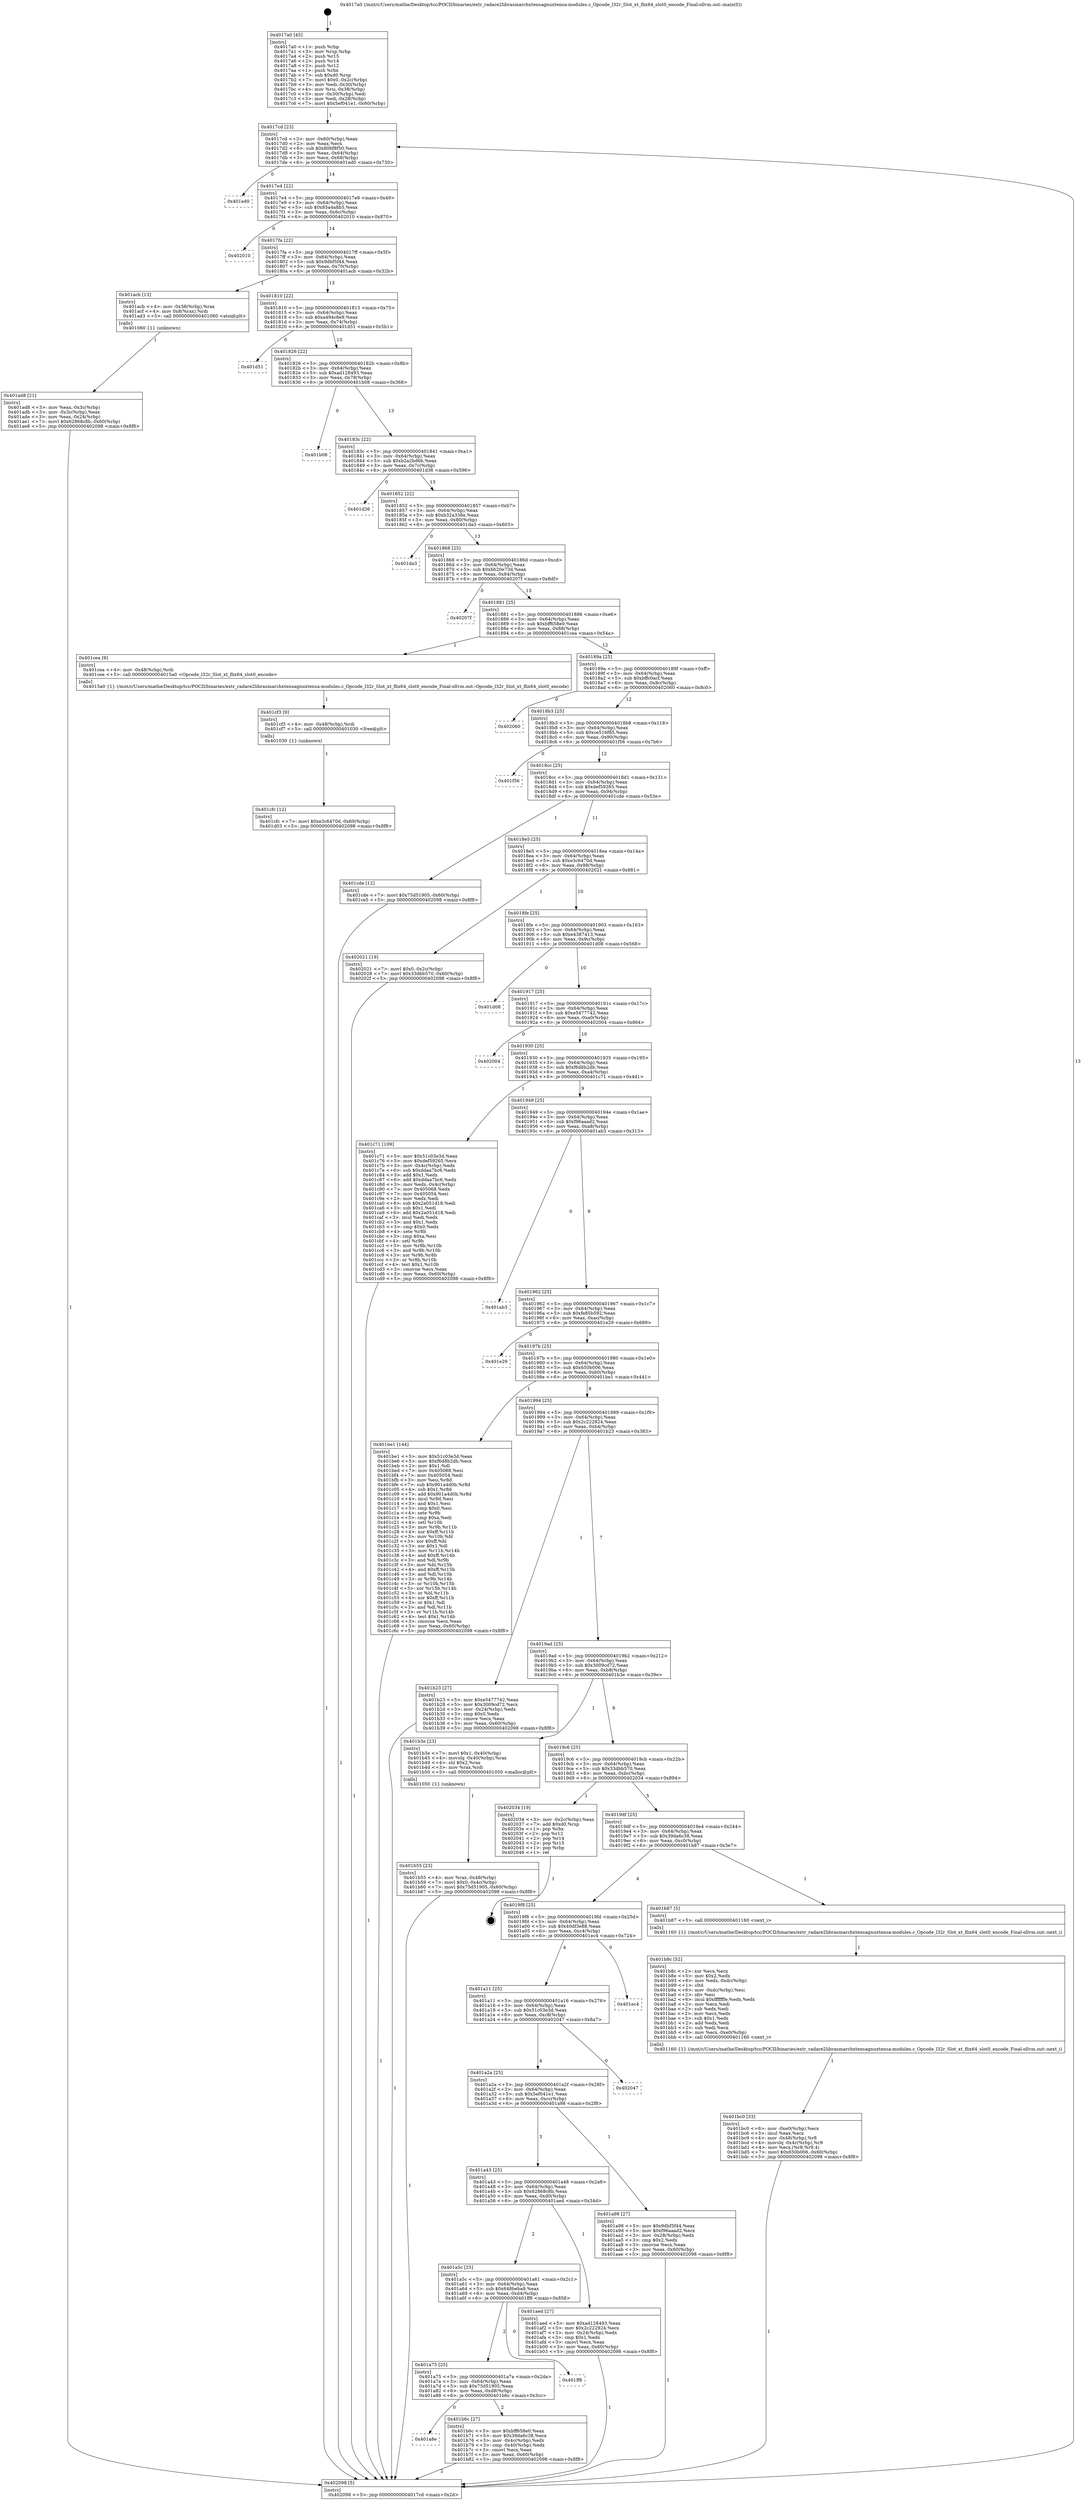 digraph "0x4017a0" {
  label = "0x4017a0 (/mnt/c/Users/mathe/Desktop/tcc/POCII/binaries/extr_radare2librasmarchxtensagnuxtensa-modules.c_Opcode_l32r_Slot_xt_flix64_slot0_encode_Final-ollvm.out::main(0))"
  labelloc = "t"
  node[shape=record]

  Entry [label="",width=0.3,height=0.3,shape=circle,fillcolor=black,style=filled]
  "0x4017cd" [label="{
     0x4017cd [23]\l
     | [instrs]\l
     &nbsp;&nbsp;0x4017cd \<+3\>: mov -0x60(%rbp),%eax\l
     &nbsp;&nbsp;0x4017d0 \<+2\>: mov %eax,%ecx\l
     &nbsp;&nbsp;0x4017d2 \<+6\>: sub $0x806f8f50,%ecx\l
     &nbsp;&nbsp;0x4017d8 \<+3\>: mov %eax,-0x64(%rbp)\l
     &nbsp;&nbsp;0x4017db \<+3\>: mov %ecx,-0x68(%rbp)\l
     &nbsp;&nbsp;0x4017de \<+6\>: je 0000000000401ed0 \<main+0x730\>\l
  }"]
  "0x401ed0" [label="{
     0x401ed0\l
  }", style=dashed]
  "0x4017e4" [label="{
     0x4017e4 [22]\l
     | [instrs]\l
     &nbsp;&nbsp;0x4017e4 \<+5\>: jmp 00000000004017e9 \<main+0x49\>\l
     &nbsp;&nbsp;0x4017e9 \<+3\>: mov -0x64(%rbp),%eax\l
     &nbsp;&nbsp;0x4017ec \<+5\>: sub $0x85a4a8b5,%eax\l
     &nbsp;&nbsp;0x4017f1 \<+3\>: mov %eax,-0x6c(%rbp)\l
     &nbsp;&nbsp;0x4017f4 \<+6\>: je 0000000000402010 \<main+0x870\>\l
  }"]
  Exit [label="",width=0.3,height=0.3,shape=circle,fillcolor=black,style=filled,peripheries=2]
  "0x402010" [label="{
     0x402010\l
  }", style=dashed]
  "0x4017fa" [label="{
     0x4017fa [22]\l
     | [instrs]\l
     &nbsp;&nbsp;0x4017fa \<+5\>: jmp 00000000004017ff \<main+0x5f\>\l
     &nbsp;&nbsp;0x4017ff \<+3\>: mov -0x64(%rbp),%eax\l
     &nbsp;&nbsp;0x401802 \<+5\>: sub $0x9dbf5f44,%eax\l
     &nbsp;&nbsp;0x401807 \<+3\>: mov %eax,-0x70(%rbp)\l
     &nbsp;&nbsp;0x40180a \<+6\>: je 0000000000401acb \<main+0x32b\>\l
  }"]
  "0x401cfc" [label="{
     0x401cfc [12]\l
     | [instrs]\l
     &nbsp;&nbsp;0x401cfc \<+7\>: movl $0xe3c6470d,-0x60(%rbp)\l
     &nbsp;&nbsp;0x401d03 \<+5\>: jmp 0000000000402098 \<main+0x8f8\>\l
  }"]
  "0x401acb" [label="{
     0x401acb [13]\l
     | [instrs]\l
     &nbsp;&nbsp;0x401acb \<+4\>: mov -0x38(%rbp),%rax\l
     &nbsp;&nbsp;0x401acf \<+4\>: mov 0x8(%rax),%rdi\l
     &nbsp;&nbsp;0x401ad3 \<+5\>: call 0000000000401060 \<atoi@plt\>\l
     | [calls]\l
     &nbsp;&nbsp;0x401060 \{1\} (unknown)\l
  }"]
  "0x401810" [label="{
     0x401810 [22]\l
     | [instrs]\l
     &nbsp;&nbsp;0x401810 \<+5\>: jmp 0000000000401815 \<main+0x75\>\l
     &nbsp;&nbsp;0x401815 \<+3\>: mov -0x64(%rbp),%eax\l
     &nbsp;&nbsp;0x401818 \<+5\>: sub $0xa494c8e9,%eax\l
     &nbsp;&nbsp;0x40181d \<+3\>: mov %eax,-0x74(%rbp)\l
     &nbsp;&nbsp;0x401820 \<+6\>: je 0000000000401d51 \<main+0x5b1\>\l
  }"]
  "0x401cf3" [label="{
     0x401cf3 [9]\l
     | [instrs]\l
     &nbsp;&nbsp;0x401cf3 \<+4\>: mov -0x48(%rbp),%rdi\l
     &nbsp;&nbsp;0x401cf7 \<+5\>: call 0000000000401030 \<free@plt\>\l
     | [calls]\l
     &nbsp;&nbsp;0x401030 \{1\} (unknown)\l
  }"]
  "0x401d51" [label="{
     0x401d51\l
  }", style=dashed]
  "0x401826" [label="{
     0x401826 [22]\l
     | [instrs]\l
     &nbsp;&nbsp;0x401826 \<+5\>: jmp 000000000040182b \<main+0x8b\>\l
     &nbsp;&nbsp;0x40182b \<+3\>: mov -0x64(%rbp),%eax\l
     &nbsp;&nbsp;0x40182e \<+5\>: sub $0xad128493,%eax\l
     &nbsp;&nbsp;0x401833 \<+3\>: mov %eax,-0x78(%rbp)\l
     &nbsp;&nbsp;0x401836 \<+6\>: je 0000000000401b08 \<main+0x368\>\l
  }"]
  "0x401bc0" [label="{
     0x401bc0 [33]\l
     | [instrs]\l
     &nbsp;&nbsp;0x401bc0 \<+6\>: mov -0xe0(%rbp),%ecx\l
     &nbsp;&nbsp;0x401bc6 \<+3\>: imul %eax,%ecx\l
     &nbsp;&nbsp;0x401bc9 \<+4\>: mov -0x48(%rbp),%r8\l
     &nbsp;&nbsp;0x401bcd \<+4\>: movslq -0x4c(%rbp),%r9\l
     &nbsp;&nbsp;0x401bd1 \<+4\>: mov %ecx,(%r8,%r9,4)\l
     &nbsp;&nbsp;0x401bd5 \<+7\>: movl $0x650b006,-0x60(%rbp)\l
     &nbsp;&nbsp;0x401bdc \<+5\>: jmp 0000000000402098 \<main+0x8f8\>\l
  }"]
  "0x401b08" [label="{
     0x401b08\l
  }", style=dashed]
  "0x40183c" [label="{
     0x40183c [22]\l
     | [instrs]\l
     &nbsp;&nbsp;0x40183c \<+5\>: jmp 0000000000401841 \<main+0xa1\>\l
     &nbsp;&nbsp;0x401841 \<+3\>: mov -0x64(%rbp),%eax\l
     &nbsp;&nbsp;0x401844 \<+5\>: sub $0xb2a2bd6b,%eax\l
     &nbsp;&nbsp;0x401849 \<+3\>: mov %eax,-0x7c(%rbp)\l
     &nbsp;&nbsp;0x40184c \<+6\>: je 0000000000401d36 \<main+0x596\>\l
  }"]
  "0x401b8c" [label="{
     0x401b8c [52]\l
     | [instrs]\l
     &nbsp;&nbsp;0x401b8c \<+2\>: xor %ecx,%ecx\l
     &nbsp;&nbsp;0x401b8e \<+5\>: mov $0x2,%edx\l
     &nbsp;&nbsp;0x401b93 \<+6\>: mov %edx,-0xdc(%rbp)\l
     &nbsp;&nbsp;0x401b99 \<+1\>: cltd\l
     &nbsp;&nbsp;0x401b9a \<+6\>: mov -0xdc(%rbp),%esi\l
     &nbsp;&nbsp;0x401ba0 \<+2\>: idiv %esi\l
     &nbsp;&nbsp;0x401ba2 \<+6\>: imul $0xfffffffe,%edx,%edx\l
     &nbsp;&nbsp;0x401ba8 \<+2\>: mov %ecx,%edi\l
     &nbsp;&nbsp;0x401baa \<+2\>: sub %edx,%edi\l
     &nbsp;&nbsp;0x401bac \<+2\>: mov %ecx,%edx\l
     &nbsp;&nbsp;0x401bae \<+3\>: sub $0x1,%edx\l
     &nbsp;&nbsp;0x401bb1 \<+2\>: add %edx,%edi\l
     &nbsp;&nbsp;0x401bb3 \<+2\>: sub %edi,%ecx\l
     &nbsp;&nbsp;0x401bb5 \<+6\>: mov %ecx,-0xe0(%rbp)\l
     &nbsp;&nbsp;0x401bbb \<+5\>: call 0000000000401160 \<next_i\>\l
     | [calls]\l
     &nbsp;&nbsp;0x401160 \{1\} (/mnt/c/Users/mathe/Desktop/tcc/POCII/binaries/extr_radare2librasmarchxtensagnuxtensa-modules.c_Opcode_l32r_Slot_xt_flix64_slot0_encode_Final-ollvm.out::next_i)\l
  }"]
  "0x401d36" [label="{
     0x401d36\l
  }", style=dashed]
  "0x401852" [label="{
     0x401852 [22]\l
     | [instrs]\l
     &nbsp;&nbsp;0x401852 \<+5\>: jmp 0000000000401857 \<main+0xb7\>\l
     &nbsp;&nbsp;0x401857 \<+3\>: mov -0x64(%rbp),%eax\l
     &nbsp;&nbsp;0x40185a \<+5\>: sub $0xb32a338e,%eax\l
     &nbsp;&nbsp;0x40185f \<+3\>: mov %eax,-0x80(%rbp)\l
     &nbsp;&nbsp;0x401862 \<+6\>: je 0000000000401da3 \<main+0x603\>\l
  }"]
  "0x401a8e" [label="{
     0x401a8e\l
  }", style=dashed]
  "0x401da3" [label="{
     0x401da3\l
  }", style=dashed]
  "0x401868" [label="{
     0x401868 [25]\l
     | [instrs]\l
     &nbsp;&nbsp;0x401868 \<+5\>: jmp 000000000040186d \<main+0xcd\>\l
     &nbsp;&nbsp;0x40186d \<+3\>: mov -0x64(%rbp),%eax\l
     &nbsp;&nbsp;0x401870 \<+5\>: sub $0xbb20e73d,%eax\l
     &nbsp;&nbsp;0x401875 \<+6\>: mov %eax,-0x84(%rbp)\l
     &nbsp;&nbsp;0x40187b \<+6\>: je 000000000040207f \<main+0x8df\>\l
  }"]
  "0x401b6c" [label="{
     0x401b6c [27]\l
     | [instrs]\l
     &nbsp;&nbsp;0x401b6c \<+5\>: mov $0xbff658e0,%eax\l
     &nbsp;&nbsp;0x401b71 \<+5\>: mov $0x39da6c38,%ecx\l
     &nbsp;&nbsp;0x401b76 \<+3\>: mov -0x4c(%rbp),%edx\l
     &nbsp;&nbsp;0x401b79 \<+3\>: cmp -0x40(%rbp),%edx\l
     &nbsp;&nbsp;0x401b7c \<+3\>: cmovl %ecx,%eax\l
     &nbsp;&nbsp;0x401b7f \<+3\>: mov %eax,-0x60(%rbp)\l
     &nbsp;&nbsp;0x401b82 \<+5\>: jmp 0000000000402098 \<main+0x8f8\>\l
  }"]
  "0x40207f" [label="{
     0x40207f\l
  }", style=dashed]
  "0x401881" [label="{
     0x401881 [25]\l
     | [instrs]\l
     &nbsp;&nbsp;0x401881 \<+5\>: jmp 0000000000401886 \<main+0xe6\>\l
     &nbsp;&nbsp;0x401886 \<+3\>: mov -0x64(%rbp),%eax\l
     &nbsp;&nbsp;0x401889 \<+5\>: sub $0xbff658e0,%eax\l
     &nbsp;&nbsp;0x40188e \<+6\>: mov %eax,-0x88(%rbp)\l
     &nbsp;&nbsp;0x401894 \<+6\>: je 0000000000401cea \<main+0x54a\>\l
  }"]
  "0x401a75" [label="{
     0x401a75 [25]\l
     | [instrs]\l
     &nbsp;&nbsp;0x401a75 \<+5\>: jmp 0000000000401a7a \<main+0x2da\>\l
     &nbsp;&nbsp;0x401a7a \<+3\>: mov -0x64(%rbp),%eax\l
     &nbsp;&nbsp;0x401a7d \<+5\>: sub $0x75d51905,%eax\l
     &nbsp;&nbsp;0x401a82 \<+6\>: mov %eax,-0xd8(%rbp)\l
     &nbsp;&nbsp;0x401a88 \<+6\>: je 0000000000401b6c \<main+0x3cc\>\l
  }"]
  "0x401cea" [label="{
     0x401cea [9]\l
     | [instrs]\l
     &nbsp;&nbsp;0x401cea \<+4\>: mov -0x48(%rbp),%rdi\l
     &nbsp;&nbsp;0x401cee \<+5\>: call 00000000004015a0 \<Opcode_l32r_Slot_xt_flix64_slot0_encode\>\l
     | [calls]\l
     &nbsp;&nbsp;0x4015a0 \{1\} (/mnt/c/Users/mathe/Desktop/tcc/POCII/binaries/extr_radare2librasmarchxtensagnuxtensa-modules.c_Opcode_l32r_Slot_xt_flix64_slot0_encode_Final-ollvm.out::Opcode_l32r_Slot_xt_flix64_slot0_encode)\l
  }"]
  "0x40189a" [label="{
     0x40189a [25]\l
     | [instrs]\l
     &nbsp;&nbsp;0x40189a \<+5\>: jmp 000000000040189f \<main+0xff\>\l
     &nbsp;&nbsp;0x40189f \<+3\>: mov -0x64(%rbp),%eax\l
     &nbsp;&nbsp;0x4018a2 \<+5\>: sub $0xbffc0acf,%eax\l
     &nbsp;&nbsp;0x4018a7 \<+6\>: mov %eax,-0x8c(%rbp)\l
     &nbsp;&nbsp;0x4018ad \<+6\>: je 0000000000402060 \<main+0x8c0\>\l
  }"]
  "0x401ff8" [label="{
     0x401ff8\l
  }", style=dashed]
  "0x402060" [label="{
     0x402060\l
  }", style=dashed]
  "0x4018b3" [label="{
     0x4018b3 [25]\l
     | [instrs]\l
     &nbsp;&nbsp;0x4018b3 \<+5\>: jmp 00000000004018b8 \<main+0x118\>\l
     &nbsp;&nbsp;0x4018b8 \<+3\>: mov -0x64(%rbp),%eax\l
     &nbsp;&nbsp;0x4018bb \<+5\>: sub $0xce516f85,%eax\l
     &nbsp;&nbsp;0x4018c0 \<+6\>: mov %eax,-0x90(%rbp)\l
     &nbsp;&nbsp;0x4018c6 \<+6\>: je 0000000000401f56 \<main+0x7b6\>\l
  }"]
  "0x401b55" [label="{
     0x401b55 [23]\l
     | [instrs]\l
     &nbsp;&nbsp;0x401b55 \<+4\>: mov %rax,-0x48(%rbp)\l
     &nbsp;&nbsp;0x401b59 \<+7\>: movl $0x0,-0x4c(%rbp)\l
     &nbsp;&nbsp;0x401b60 \<+7\>: movl $0x75d51905,-0x60(%rbp)\l
     &nbsp;&nbsp;0x401b67 \<+5\>: jmp 0000000000402098 \<main+0x8f8\>\l
  }"]
  "0x401f56" [label="{
     0x401f56\l
  }", style=dashed]
  "0x4018cc" [label="{
     0x4018cc [25]\l
     | [instrs]\l
     &nbsp;&nbsp;0x4018cc \<+5\>: jmp 00000000004018d1 \<main+0x131\>\l
     &nbsp;&nbsp;0x4018d1 \<+3\>: mov -0x64(%rbp),%eax\l
     &nbsp;&nbsp;0x4018d4 \<+5\>: sub $0xdef59265,%eax\l
     &nbsp;&nbsp;0x4018d9 \<+6\>: mov %eax,-0x94(%rbp)\l
     &nbsp;&nbsp;0x4018df \<+6\>: je 0000000000401cde \<main+0x53e\>\l
  }"]
  "0x401a5c" [label="{
     0x401a5c [25]\l
     | [instrs]\l
     &nbsp;&nbsp;0x401a5c \<+5\>: jmp 0000000000401a61 \<main+0x2c1\>\l
     &nbsp;&nbsp;0x401a61 \<+3\>: mov -0x64(%rbp),%eax\l
     &nbsp;&nbsp;0x401a64 \<+5\>: sub $0x648beba9,%eax\l
     &nbsp;&nbsp;0x401a69 \<+6\>: mov %eax,-0xd4(%rbp)\l
     &nbsp;&nbsp;0x401a6f \<+6\>: je 0000000000401ff8 \<main+0x858\>\l
  }"]
  "0x401cde" [label="{
     0x401cde [12]\l
     | [instrs]\l
     &nbsp;&nbsp;0x401cde \<+7\>: movl $0x75d51905,-0x60(%rbp)\l
     &nbsp;&nbsp;0x401ce5 \<+5\>: jmp 0000000000402098 \<main+0x8f8\>\l
  }"]
  "0x4018e5" [label="{
     0x4018e5 [25]\l
     | [instrs]\l
     &nbsp;&nbsp;0x4018e5 \<+5\>: jmp 00000000004018ea \<main+0x14a\>\l
     &nbsp;&nbsp;0x4018ea \<+3\>: mov -0x64(%rbp),%eax\l
     &nbsp;&nbsp;0x4018ed \<+5\>: sub $0xe3c6470d,%eax\l
     &nbsp;&nbsp;0x4018f2 \<+6\>: mov %eax,-0x98(%rbp)\l
     &nbsp;&nbsp;0x4018f8 \<+6\>: je 0000000000402021 \<main+0x881\>\l
  }"]
  "0x401aed" [label="{
     0x401aed [27]\l
     | [instrs]\l
     &nbsp;&nbsp;0x401aed \<+5\>: mov $0xad128493,%eax\l
     &nbsp;&nbsp;0x401af2 \<+5\>: mov $0x2c222924,%ecx\l
     &nbsp;&nbsp;0x401af7 \<+3\>: mov -0x24(%rbp),%edx\l
     &nbsp;&nbsp;0x401afa \<+3\>: cmp $0x1,%edx\l
     &nbsp;&nbsp;0x401afd \<+3\>: cmovl %ecx,%eax\l
     &nbsp;&nbsp;0x401b00 \<+3\>: mov %eax,-0x60(%rbp)\l
     &nbsp;&nbsp;0x401b03 \<+5\>: jmp 0000000000402098 \<main+0x8f8\>\l
  }"]
  "0x402021" [label="{
     0x402021 [19]\l
     | [instrs]\l
     &nbsp;&nbsp;0x402021 \<+7\>: movl $0x0,-0x2c(%rbp)\l
     &nbsp;&nbsp;0x402028 \<+7\>: movl $0x33dbb570,-0x60(%rbp)\l
     &nbsp;&nbsp;0x40202f \<+5\>: jmp 0000000000402098 \<main+0x8f8\>\l
  }"]
  "0x4018fe" [label="{
     0x4018fe [25]\l
     | [instrs]\l
     &nbsp;&nbsp;0x4018fe \<+5\>: jmp 0000000000401903 \<main+0x163\>\l
     &nbsp;&nbsp;0x401903 \<+3\>: mov -0x64(%rbp),%eax\l
     &nbsp;&nbsp;0x401906 \<+5\>: sub $0xe4387413,%eax\l
     &nbsp;&nbsp;0x40190b \<+6\>: mov %eax,-0x9c(%rbp)\l
     &nbsp;&nbsp;0x401911 \<+6\>: je 0000000000401d08 \<main+0x568\>\l
  }"]
  "0x401ad8" [label="{
     0x401ad8 [21]\l
     | [instrs]\l
     &nbsp;&nbsp;0x401ad8 \<+3\>: mov %eax,-0x3c(%rbp)\l
     &nbsp;&nbsp;0x401adb \<+3\>: mov -0x3c(%rbp),%eax\l
     &nbsp;&nbsp;0x401ade \<+3\>: mov %eax,-0x24(%rbp)\l
     &nbsp;&nbsp;0x401ae1 \<+7\>: movl $0x62868c8b,-0x60(%rbp)\l
     &nbsp;&nbsp;0x401ae8 \<+5\>: jmp 0000000000402098 \<main+0x8f8\>\l
  }"]
  "0x401d08" [label="{
     0x401d08\l
  }", style=dashed]
  "0x401917" [label="{
     0x401917 [25]\l
     | [instrs]\l
     &nbsp;&nbsp;0x401917 \<+5\>: jmp 000000000040191c \<main+0x17c\>\l
     &nbsp;&nbsp;0x40191c \<+3\>: mov -0x64(%rbp),%eax\l
     &nbsp;&nbsp;0x40191f \<+5\>: sub $0xe5477742,%eax\l
     &nbsp;&nbsp;0x401924 \<+6\>: mov %eax,-0xa0(%rbp)\l
     &nbsp;&nbsp;0x40192a \<+6\>: je 0000000000402004 \<main+0x864\>\l
  }"]
  "0x4017a0" [label="{
     0x4017a0 [45]\l
     | [instrs]\l
     &nbsp;&nbsp;0x4017a0 \<+1\>: push %rbp\l
     &nbsp;&nbsp;0x4017a1 \<+3\>: mov %rsp,%rbp\l
     &nbsp;&nbsp;0x4017a4 \<+2\>: push %r15\l
     &nbsp;&nbsp;0x4017a6 \<+2\>: push %r14\l
     &nbsp;&nbsp;0x4017a8 \<+2\>: push %r12\l
     &nbsp;&nbsp;0x4017aa \<+1\>: push %rbx\l
     &nbsp;&nbsp;0x4017ab \<+7\>: sub $0xd0,%rsp\l
     &nbsp;&nbsp;0x4017b2 \<+7\>: movl $0x0,-0x2c(%rbp)\l
     &nbsp;&nbsp;0x4017b9 \<+3\>: mov %edi,-0x30(%rbp)\l
     &nbsp;&nbsp;0x4017bc \<+4\>: mov %rsi,-0x38(%rbp)\l
     &nbsp;&nbsp;0x4017c0 \<+3\>: mov -0x30(%rbp),%edi\l
     &nbsp;&nbsp;0x4017c3 \<+3\>: mov %edi,-0x28(%rbp)\l
     &nbsp;&nbsp;0x4017c6 \<+7\>: movl $0x5ef041e1,-0x60(%rbp)\l
  }"]
  "0x402004" [label="{
     0x402004\l
  }", style=dashed]
  "0x401930" [label="{
     0x401930 [25]\l
     | [instrs]\l
     &nbsp;&nbsp;0x401930 \<+5\>: jmp 0000000000401935 \<main+0x195\>\l
     &nbsp;&nbsp;0x401935 \<+3\>: mov -0x64(%rbp),%eax\l
     &nbsp;&nbsp;0x401938 \<+5\>: sub $0xf6d8b2db,%eax\l
     &nbsp;&nbsp;0x40193d \<+6\>: mov %eax,-0xa4(%rbp)\l
     &nbsp;&nbsp;0x401943 \<+6\>: je 0000000000401c71 \<main+0x4d1\>\l
  }"]
  "0x402098" [label="{
     0x402098 [5]\l
     | [instrs]\l
     &nbsp;&nbsp;0x402098 \<+5\>: jmp 00000000004017cd \<main+0x2d\>\l
  }"]
  "0x401c71" [label="{
     0x401c71 [109]\l
     | [instrs]\l
     &nbsp;&nbsp;0x401c71 \<+5\>: mov $0x51c03e3d,%eax\l
     &nbsp;&nbsp;0x401c76 \<+5\>: mov $0xdef59265,%ecx\l
     &nbsp;&nbsp;0x401c7b \<+3\>: mov -0x4c(%rbp),%edx\l
     &nbsp;&nbsp;0x401c7e \<+6\>: sub $0xddaa7bc6,%edx\l
     &nbsp;&nbsp;0x401c84 \<+3\>: add $0x1,%edx\l
     &nbsp;&nbsp;0x401c87 \<+6\>: add $0xddaa7bc6,%edx\l
     &nbsp;&nbsp;0x401c8d \<+3\>: mov %edx,-0x4c(%rbp)\l
     &nbsp;&nbsp;0x401c90 \<+7\>: mov 0x405068,%edx\l
     &nbsp;&nbsp;0x401c97 \<+7\>: mov 0x405054,%esi\l
     &nbsp;&nbsp;0x401c9e \<+2\>: mov %edx,%edi\l
     &nbsp;&nbsp;0x401ca0 \<+6\>: sub $0x2a051d18,%edi\l
     &nbsp;&nbsp;0x401ca6 \<+3\>: sub $0x1,%edi\l
     &nbsp;&nbsp;0x401ca9 \<+6\>: add $0x2a051d18,%edi\l
     &nbsp;&nbsp;0x401caf \<+3\>: imul %edi,%edx\l
     &nbsp;&nbsp;0x401cb2 \<+3\>: and $0x1,%edx\l
     &nbsp;&nbsp;0x401cb5 \<+3\>: cmp $0x0,%edx\l
     &nbsp;&nbsp;0x401cb8 \<+4\>: sete %r8b\l
     &nbsp;&nbsp;0x401cbc \<+3\>: cmp $0xa,%esi\l
     &nbsp;&nbsp;0x401cbf \<+4\>: setl %r9b\l
     &nbsp;&nbsp;0x401cc3 \<+3\>: mov %r8b,%r10b\l
     &nbsp;&nbsp;0x401cc6 \<+3\>: and %r9b,%r10b\l
     &nbsp;&nbsp;0x401cc9 \<+3\>: xor %r9b,%r8b\l
     &nbsp;&nbsp;0x401ccc \<+3\>: or %r8b,%r10b\l
     &nbsp;&nbsp;0x401ccf \<+4\>: test $0x1,%r10b\l
     &nbsp;&nbsp;0x401cd3 \<+3\>: cmovne %ecx,%eax\l
     &nbsp;&nbsp;0x401cd6 \<+3\>: mov %eax,-0x60(%rbp)\l
     &nbsp;&nbsp;0x401cd9 \<+5\>: jmp 0000000000402098 \<main+0x8f8\>\l
  }"]
  "0x401949" [label="{
     0x401949 [25]\l
     | [instrs]\l
     &nbsp;&nbsp;0x401949 \<+5\>: jmp 000000000040194e \<main+0x1ae\>\l
     &nbsp;&nbsp;0x40194e \<+3\>: mov -0x64(%rbp),%eax\l
     &nbsp;&nbsp;0x401951 \<+5\>: sub $0xf96aaad2,%eax\l
     &nbsp;&nbsp;0x401956 \<+6\>: mov %eax,-0xa8(%rbp)\l
     &nbsp;&nbsp;0x40195c \<+6\>: je 0000000000401ab3 \<main+0x313\>\l
  }"]
  "0x401a43" [label="{
     0x401a43 [25]\l
     | [instrs]\l
     &nbsp;&nbsp;0x401a43 \<+5\>: jmp 0000000000401a48 \<main+0x2a8\>\l
     &nbsp;&nbsp;0x401a48 \<+3\>: mov -0x64(%rbp),%eax\l
     &nbsp;&nbsp;0x401a4b \<+5\>: sub $0x62868c8b,%eax\l
     &nbsp;&nbsp;0x401a50 \<+6\>: mov %eax,-0xd0(%rbp)\l
     &nbsp;&nbsp;0x401a56 \<+6\>: je 0000000000401aed \<main+0x34d\>\l
  }"]
  "0x401ab3" [label="{
     0x401ab3\l
  }", style=dashed]
  "0x401962" [label="{
     0x401962 [25]\l
     | [instrs]\l
     &nbsp;&nbsp;0x401962 \<+5\>: jmp 0000000000401967 \<main+0x1c7\>\l
     &nbsp;&nbsp;0x401967 \<+3\>: mov -0x64(%rbp),%eax\l
     &nbsp;&nbsp;0x40196a \<+5\>: sub $0xfe85b592,%eax\l
     &nbsp;&nbsp;0x40196f \<+6\>: mov %eax,-0xac(%rbp)\l
     &nbsp;&nbsp;0x401975 \<+6\>: je 0000000000401e29 \<main+0x689\>\l
  }"]
  "0x401a98" [label="{
     0x401a98 [27]\l
     | [instrs]\l
     &nbsp;&nbsp;0x401a98 \<+5\>: mov $0x9dbf5f44,%eax\l
     &nbsp;&nbsp;0x401a9d \<+5\>: mov $0xf96aaad2,%ecx\l
     &nbsp;&nbsp;0x401aa2 \<+3\>: mov -0x28(%rbp),%edx\l
     &nbsp;&nbsp;0x401aa5 \<+3\>: cmp $0x2,%edx\l
     &nbsp;&nbsp;0x401aa8 \<+3\>: cmovne %ecx,%eax\l
     &nbsp;&nbsp;0x401aab \<+3\>: mov %eax,-0x60(%rbp)\l
     &nbsp;&nbsp;0x401aae \<+5\>: jmp 0000000000402098 \<main+0x8f8\>\l
  }"]
  "0x401e29" [label="{
     0x401e29\l
  }", style=dashed]
  "0x40197b" [label="{
     0x40197b [25]\l
     | [instrs]\l
     &nbsp;&nbsp;0x40197b \<+5\>: jmp 0000000000401980 \<main+0x1e0\>\l
     &nbsp;&nbsp;0x401980 \<+3\>: mov -0x64(%rbp),%eax\l
     &nbsp;&nbsp;0x401983 \<+5\>: sub $0x650b006,%eax\l
     &nbsp;&nbsp;0x401988 \<+6\>: mov %eax,-0xb0(%rbp)\l
     &nbsp;&nbsp;0x40198e \<+6\>: je 0000000000401be1 \<main+0x441\>\l
  }"]
  "0x401a2a" [label="{
     0x401a2a [25]\l
     | [instrs]\l
     &nbsp;&nbsp;0x401a2a \<+5\>: jmp 0000000000401a2f \<main+0x28f\>\l
     &nbsp;&nbsp;0x401a2f \<+3\>: mov -0x64(%rbp),%eax\l
     &nbsp;&nbsp;0x401a32 \<+5\>: sub $0x5ef041e1,%eax\l
     &nbsp;&nbsp;0x401a37 \<+6\>: mov %eax,-0xcc(%rbp)\l
     &nbsp;&nbsp;0x401a3d \<+6\>: je 0000000000401a98 \<main+0x2f8\>\l
  }"]
  "0x401be1" [label="{
     0x401be1 [144]\l
     | [instrs]\l
     &nbsp;&nbsp;0x401be1 \<+5\>: mov $0x51c03e3d,%eax\l
     &nbsp;&nbsp;0x401be6 \<+5\>: mov $0xf6d8b2db,%ecx\l
     &nbsp;&nbsp;0x401beb \<+2\>: mov $0x1,%dl\l
     &nbsp;&nbsp;0x401bed \<+7\>: mov 0x405068,%esi\l
     &nbsp;&nbsp;0x401bf4 \<+7\>: mov 0x405054,%edi\l
     &nbsp;&nbsp;0x401bfb \<+3\>: mov %esi,%r8d\l
     &nbsp;&nbsp;0x401bfe \<+7\>: sub $0x901a4d0b,%r8d\l
     &nbsp;&nbsp;0x401c05 \<+4\>: sub $0x1,%r8d\l
     &nbsp;&nbsp;0x401c09 \<+7\>: add $0x901a4d0b,%r8d\l
     &nbsp;&nbsp;0x401c10 \<+4\>: imul %r8d,%esi\l
     &nbsp;&nbsp;0x401c14 \<+3\>: and $0x1,%esi\l
     &nbsp;&nbsp;0x401c17 \<+3\>: cmp $0x0,%esi\l
     &nbsp;&nbsp;0x401c1a \<+4\>: sete %r9b\l
     &nbsp;&nbsp;0x401c1e \<+3\>: cmp $0xa,%edi\l
     &nbsp;&nbsp;0x401c21 \<+4\>: setl %r10b\l
     &nbsp;&nbsp;0x401c25 \<+3\>: mov %r9b,%r11b\l
     &nbsp;&nbsp;0x401c28 \<+4\>: xor $0xff,%r11b\l
     &nbsp;&nbsp;0x401c2c \<+3\>: mov %r10b,%bl\l
     &nbsp;&nbsp;0x401c2f \<+3\>: xor $0xff,%bl\l
     &nbsp;&nbsp;0x401c32 \<+3\>: xor $0x1,%dl\l
     &nbsp;&nbsp;0x401c35 \<+3\>: mov %r11b,%r14b\l
     &nbsp;&nbsp;0x401c38 \<+4\>: and $0xff,%r14b\l
     &nbsp;&nbsp;0x401c3c \<+3\>: and %dl,%r9b\l
     &nbsp;&nbsp;0x401c3f \<+3\>: mov %bl,%r15b\l
     &nbsp;&nbsp;0x401c42 \<+4\>: and $0xff,%r15b\l
     &nbsp;&nbsp;0x401c46 \<+3\>: and %dl,%r10b\l
     &nbsp;&nbsp;0x401c49 \<+3\>: or %r9b,%r14b\l
     &nbsp;&nbsp;0x401c4c \<+3\>: or %r10b,%r15b\l
     &nbsp;&nbsp;0x401c4f \<+3\>: xor %r15b,%r14b\l
     &nbsp;&nbsp;0x401c52 \<+3\>: or %bl,%r11b\l
     &nbsp;&nbsp;0x401c55 \<+4\>: xor $0xff,%r11b\l
     &nbsp;&nbsp;0x401c59 \<+3\>: or $0x1,%dl\l
     &nbsp;&nbsp;0x401c5c \<+3\>: and %dl,%r11b\l
     &nbsp;&nbsp;0x401c5f \<+3\>: or %r11b,%r14b\l
     &nbsp;&nbsp;0x401c62 \<+4\>: test $0x1,%r14b\l
     &nbsp;&nbsp;0x401c66 \<+3\>: cmovne %ecx,%eax\l
     &nbsp;&nbsp;0x401c69 \<+3\>: mov %eax,-0x60(%rbp)\l
     &nbsp;&nbsp;0x401c6c \<+5\>: jmp 0000000000402098 \<main+0x8f8\>\l
  }"]
  "0x401994" [label="{
     0x401994 [25]\l
     | [instrs]\l
     &nbsp;&nbsp;0x401994 \<+5\>: jmp 0000000000401999 \<main+0x1f9\>\l
     &nbsp;&nbsp;0x401999 \<+3\>: mov -0x64(%rbp),%eax\l
     &nbsp;&nbsp;0x40199c \<+5\>: sub $0x2c222924,%eax\l
     &nbsp;&nbsp;0x4019a1 \<+6\>: mov %eax,-0xb4(%rbp)\l
     &nbsp;&nbsp;0x4019a7 \<+6\>: je 0000000000401b23 \<main+0x383\>\l
  }"]
  "0x402047" [label="{
     0x402047\l
  }", style=dashed]
  "0x401b23" [label="{
     0x401b23 [27]\l
     | [instrs]\l
     &nbsp;&nbsp;0x401b23 \<+5\>: mov $0xe5477742,%eax\l
     &nbsp;&nbsp;0x401b28 \<+5\>: mov $0x3009cd72,%ecx\l
     &nbsp;&nbsp;0x401b2d \<+3\>: mov -0x24(%rbp),%edx\l
     &nbsp;&nbsp;0x401b30 \<+3\>: cmp $0x0,%edx\l
     &nbsp;&nbsp;0x401b33 \<+3\>: cmove %ecx,%eax\l
     &nbsp;&nbsp;0x401b36 \<+3\>: mov %eax,-0x60(%rbp)\l
     &nbsp;&nbsp;0x401b39 \<+5\>: jmp 0000000000402098 \<main+0x8f8\>\l
  }"]
  "0x4019ad" [label="{
     0x4019ad [25]\l
     | [instrs]\l
     &nbsp;&nbsp;0x4019ad \<+5\>: jmp 00000000004019b2 \<main+0x212\>\l
     &nbsp;&nbsp;0x4019b2 \<+3\>: mov -0x64(%rbp),%eax\l
     &nbsp;&nbsp;0x4019b5 \<+5\>: sub $0x3009cd72,%eax\l
     &nbsp;&nbsp;0x4019ba \<+6\>: mov %eax,-0xb8(%rbp)\l
     &nbsp;&nbsp;0x4019c0 \<+6\>: je 0000000000401b3e \<main+0x39e\>\l
  }"]
  "0x401a11" [label="{
     0x401a11 [25]\l
     | [instrs]\l
     &nbsp;&nbsp;0x401a11 \<+5\>: jmp 0000000000401a16 \<main+0x276\>\l
     &nbsp;&nbsp;0x401a16 \<+3\>: mov -0x64(%rbp),%eax\l
     &nbsp;&nbsp;0x401a19 \<+5\>: sub $0x51c03e3d,%eax\l
     &nbsp;&nbsp;0x401a1e \<+6\>: mov %eax,-0xc8(%rbp)\l
     &nbsp;&nbsp;0x401a24 \<+6\>: je 0000000000402047 \<main+0x8a7\>\l
  }"]
  "0x401b3e" [label="{
     0x401b3e [23]\l
     | [instrs]\l
     &nbsp;&nbsp;0x401b3e \<+7\>: movl $0x1,-0x40(%rbp)\l
     &nbsp;&nbsp;0x401b45 \<+4\>: movslq -0x40(%rbp),%rax\l
     &nbsp;&nbsp;0x401b49 \<+4\>: shl $0x2,%rax\l
     &nbsp;&nbsp;0x401b4d \<+3\>: mov %rax,%rdi\l
     &nbsp;&nbsp;0x401b50 \<+5\>: call 0000000000401050 \<malloc@plt\>\l
     | [calls]\l
     &nbsp;&nbsp;0x401050 \{1\} (unknown)\l
  }"]
  "0x4019c6" [label="{
     0x4019c6 [25]\l
     | [instrs]\l
     &nbsp;&nbsp;0x4019c6 \<+5\>: jmp 00000000004019cb \<main+0x22b\>\l
     &nbsp;&nbsp;0x4019cb \<+3\>: mov -0x64(%rbp),%eax\l
     &nbsp;&nbsp;0x4019ce \<+5\>: sub $0x33dbb570,%eax\l
     &nbsp;&nbsp;0x4019d3 \<+6\>: mov %eax,-0xbc(%rbp)\l
     &nbsp;&nbsp;0x4019d9 \<+6\>: je 0000000000402034 \<main+0x894\>\l
  }"]
  "0x401ec4" [label="{
     0x401ec4\l
  }", style=dashed]
  "0x402034" [label="{
     0x402034 [19]\l
     | [instrs]\l
     &nbsp;&nbsp;0x402034 \<+3\>: mov -0x2c(%rbp),%eax\l
     &nbsp;&nbsp;0x402037 \<+7\>: add $0xd0,%rsp\l
     &nbsp;&nbsp;0x40203e \<+1\>: pop %rbx\l
     &nbsp;&nbsp;0x40203f \<+2\>: pop %r12\l
     &nbsp;&nbsp;0x402041 \<+2\>: pop %r14\l
     &nbsp;&nbsp;0x402043 \<+2\>: pop %r15\l
     &nbsp;&nbsp;0x402045 \<+1\>: pop %rbp\l
     &nbsp;&nbsp;0x402046 \<+1\>: ret\l
  }"]
  "0x4019df" [label="{
     0x4019df [25]\l
     | [instrs]\l
     &nbsp;&nbsp;0x4019df \<+5\>: jmp 00000000004019e4 \<main+0x244\>\l
     &nbsp;&nbsp;0x4019e4 \<+3\>: mov -0x64(%rbp),%eax\l
     &nbsp;&nbsp;0x4019e7 \<+5\>: sub $0x39da6c38,%eax\l
     &nbsp;&nbsp;0x4019ec \<+6\>: mov %eax,-0xc0(%rbp)\l
     &nbsp;&nbsp;0x4019f2 \<+6\>: je 0000000000401b87 \<main+0x3e7\>\l
  }"]
  "0x4019f8" [label="{
     0x4019f8 [25]\l
     | [instrs]\l
     &nbsp;&nbsp;0x4019f8 \<+5\>: jmp 00000000004019fd \<main+0x25d\>\l
     &nbsp;&nbsp;0x4019fd \<+3\>: mov -0x64(%rbp),%eax\l
     &nbsp;&nbsp;0x401a00 \<+5\>: sub $0x40df3e88,%eax\l
     &nbsp;&nbsp;0x401a05 \<+6\>: mov %eax,-0xc4(%rbp)\l
     &nbsp;&nbsp;0x401a0b \<+6\>: je 0000000000401ec4 \<main+0x724\>\l
  }"]
  "0x401b87" [label="{
     0x401b87 [5]\l
     | [instrs]\l
     &nbsp;&nbsp;0x401b87 \<+5\>: call 0000000000401160 \<next_i\>\l
     | [calls]\l
     &nbsp;&nbsp;0x401160 \{1\} (/mnt/c/Users/mathe/Desktop/tcc/POCII/binaries/extr_radare2librasmarchxtensagnuxtensa-modules.c_Opcode_l32r_Slot_xt_flix64_slot0_encode_Final-ollvm.out::next_i)\l
  }"]
  Entry -> "0x4017a0" [label=" 1"]
  "0x4017cd" -> "0x401ed0" [label=" 0"]
  "0x4017cd" -> "0x4017e4" [label=" 14"]
  "0x402034" -> Exit [label=" 1"]
  "0x4017e4" -> "0x402010" [label=" 0"]
  "0x4017e4" -> "0x4017fa" [label=" 14"]
  "0x402021" -> "0x402098" [label=" 1"]
  "0x4017fa" -> "0x401acb" [label=" 1"]
  "0x4017fa" -> "0x401810" [label=" 13"]
  "0x401cfc" -> "0x402098" [label=" 1"]
  "0x401810" -> "0x401d51" [label=" 0"]
  "0x401810" -> "0x401826" [label=" 13"]
  "0x401cf3" -> "0x401cfc" [label=" 1"]
  "0x401826" -> "0x401b08" [label=" 0"]
  "0x401826" -> "0x40183c" [label=" 13"]
  "0x401cea" -> "0x401cf3" [label=" 1"]
  "0x40183c" -> "0x401d36" [label=" 0"]
  "0x40183c" -> "0x401852" [label=" 13"]
  "0x401cde" -> "0x402098" [label=" 1"]
  "0x401852" -> "0x401da3" [label=" 0"]
  "0x401852" -> "0x401868" [label=" 13"]
  "0x401c71" -> "0x402098" [label=" 1"]
  "0x401868" -> "0x40207f" [label=" 0"]
  "0x401868" -> "0x401881" [label=" 13"]
  "0x401be1" -> "0x402098" [label=" 1"]
  "0x401881" -> "0x401cea" [label=" 1"]
  "0x401881" -> "0x40189a" [label=" 12"]
  "0x401b8c" -> "0x401bc0" [label=" 1"]
  "0x40189a" -> "0x402060" [label=" 0"]
  "0x40189a" -> "0x4018b3" [label=" 12"]
  "0x401b87" -> "0x401b8c" [label=" 1"]
  "0x4018b3" -> "0x401f56" [label=" 0"]
  "0x4018b3" -> "0x4018cc" [label=" 12"]
  "0x401a75" -> "0x401a8e" [label=" 0"]
  "0x4018cc" -> "0x401cde" [label=" 1"]
  "0x4018cc" -> "0x4018e5" [label=" 11"]
  "0x401a75" -> "0x401b6c" [label=" 2"]
  "0x4018e5" -> "0x402021" [label=" 1"]
  "0x4018e5" -> "0x4018fe" [label=" 10"]
  "0x401bc0" -> "0x402098" [label=" 1"]
  "0x4018fe" -> "0x401d08" [label=" 0"]
  "0x4018fe" -> "0x401917" [label=" 10"]
  "0x401a5c" -> "0x401ff8" [label=" 0"]
  "0x401917" -> "0x402004" [label=" 0"]
  "0x401917" -> "0x401930" [label=" 10"]
  "0x401b6c" -> "0x402098" [label=" 2"]
  "0x401930" -> "0x401c71" [label=" 1"]
  "0x401930" -> "0x401949" [label=" 9"]
  "0x401b55" -> "0x402098" [label=" 1"]
  "0x401949" -> "0x401ab3" [label=" 0"]
  "0x401949" -> "0x401962" [label=" 9"]
  "0x401b3e" -> "0x401b55" [label=" 1"]
  "0x401962" -> "0x401e29" [label=" 0"]
  "0x401962" -> "0x40197b" [label=" 9"]
  "0x401b23" -> "0x402098" [label=" 1"]
  "0x40197b" -> "0x401be1" [label=" 1"]
  "0x40197b" -> "0x401994" [label=" 8"]
  "0x401a43" -> "0x401a5c" [label=" 2"]
  "0x401994" -> "0x401b23" [label=" 1"]
  "0x401994" -> "0x4019ad" [label=" 7"]
  "0x401a43" -> "0x401aed" [label=" 1"]
  "0x4019ad" -> "0x401b3e" [label=" 1"]
  "0x4019ad" -> "0x4019c6" [label=" 6"]
  "0x401ad8" -> "0x402098" [label=" 1"]
  "0x4019c6" -> "0x402034" [label=" 1"]
  "0x4019c6" -> "0x4019df" [label=" 5"]
  "0x401acb" -> "0x401ad8" [label=" 1"]
  "0x4019df" -> "0x401b87" [label=" 1"]
  "0x4019df" -> "0x4019f8" [label=" 4"]
  "0x402098" -> "0x4017cd" [label=" 13"]
  "0x4019f8" -> "0x401ec4" [label=" 0"]
  "0x4019f8" -> "0x401a11" [label=" 4"]
  "0x401a5c" -> "0x401a75" [label=" 2"]
  "0x401a11" -> "0x402047" [label=" 0"]
  "0x401a11" -> "0x401a2a" [label=" 4"]
  "0x401aed" -> "0x402098" [label=" 1"]
  "0x401a2a" -> "0x401a98" [label=" 1"]
  "0x401a2a" -> "0x401a43" [label=" 3"]
  "0x401a98" -> "0x402098" [label=" 1"]
  "0x4017a0" -> "0x4017cd" [label=" 1"]
}
